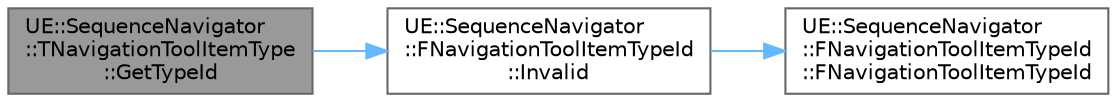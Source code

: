 digraph "UE::SequenceNavigator::TNavigationToolItemType::GetTypeId"
{
 // INTERACTIVE_SVG=YES
 // LATEX_PDF_SIZE
  bgcolor="transparent";
  edge [fontname=Helvetica,fontsize=10,labelfontname=Helvetica,labelfontsize=10];
  node [fontname=Helvetica,fontsize=10,shape=box,height=0.2,width=0.4];
  rankdir="LR";
  Node1 [id="Node000001",label="UE::SequenceNavigator\l::TNavigationToolItemType\l::GetTypeId",height=0.2,width=0.4,color="gray40", fillcolor="grey60", style="filled", fontcolor="black",tooltip=" "];
  Node1 -> Node2 [id="edge1_Node000001_Node000002",color="steelblue1",style="solid",tooltip=" "];
  Node2 [id="Node000002",label="UE::SequenceNavigator\l::FNavigationToolItemTypeId\l::Invalid",height=0.2,width=0.4,color="grey40", fillcolor="white", style="filled",URL="$dc/d76/classUE_1_1SequenceNavigator_1_1FNavigationToolItemTypeId.html#ab2a0696eedffd24d70df569acb394c98",tooltip=" "];
  Node2 -> Node3 [id="edge2_Node000002_Node000003",color="steelblue1",style="solid",tooltip=" "];
  Node3 [id="Node000003",label="UE::SequenceNavigator\l::FNavigationToolItemTypeId\l::FNavigationToolItemTypeId",height=0.2,width=0.4,color="grey40", fillcolor="white", style="filled",URL="$dc/d76/classUE_1_1SequenceNavigator_1_1FNavigationToolItemTypeId.html#ae208977b03bce61ce69aa6346d1155f0",tooltip=" "];
}
